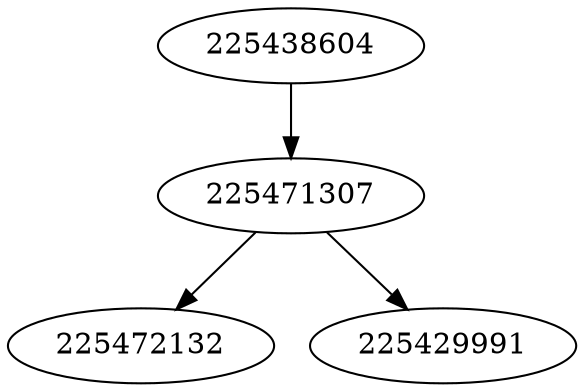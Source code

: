 strict digraph  {
225438604;
225471307;
225472132;
225429991;
225438604 -> 225471307;
225471307 -> 225472132;
225471307 -> 225429991;
}
